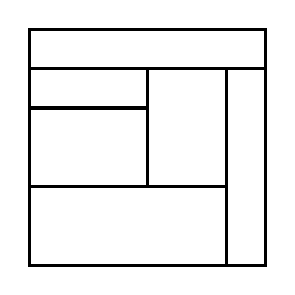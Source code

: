 \begin{tikzpicture}[very thick, scale=.5]
    \draw (0,5) rectangle (6,6);
    \draw (0,4) rectangle (3,5);
    \draw (0,2) rectangle (3,4);
    \draw (3,2) rectangle (5,5);
    \draw (0,0) rectangle (5,2);
    \draw (5,0) rectangle (6,5);
\end{tikzpicture}
